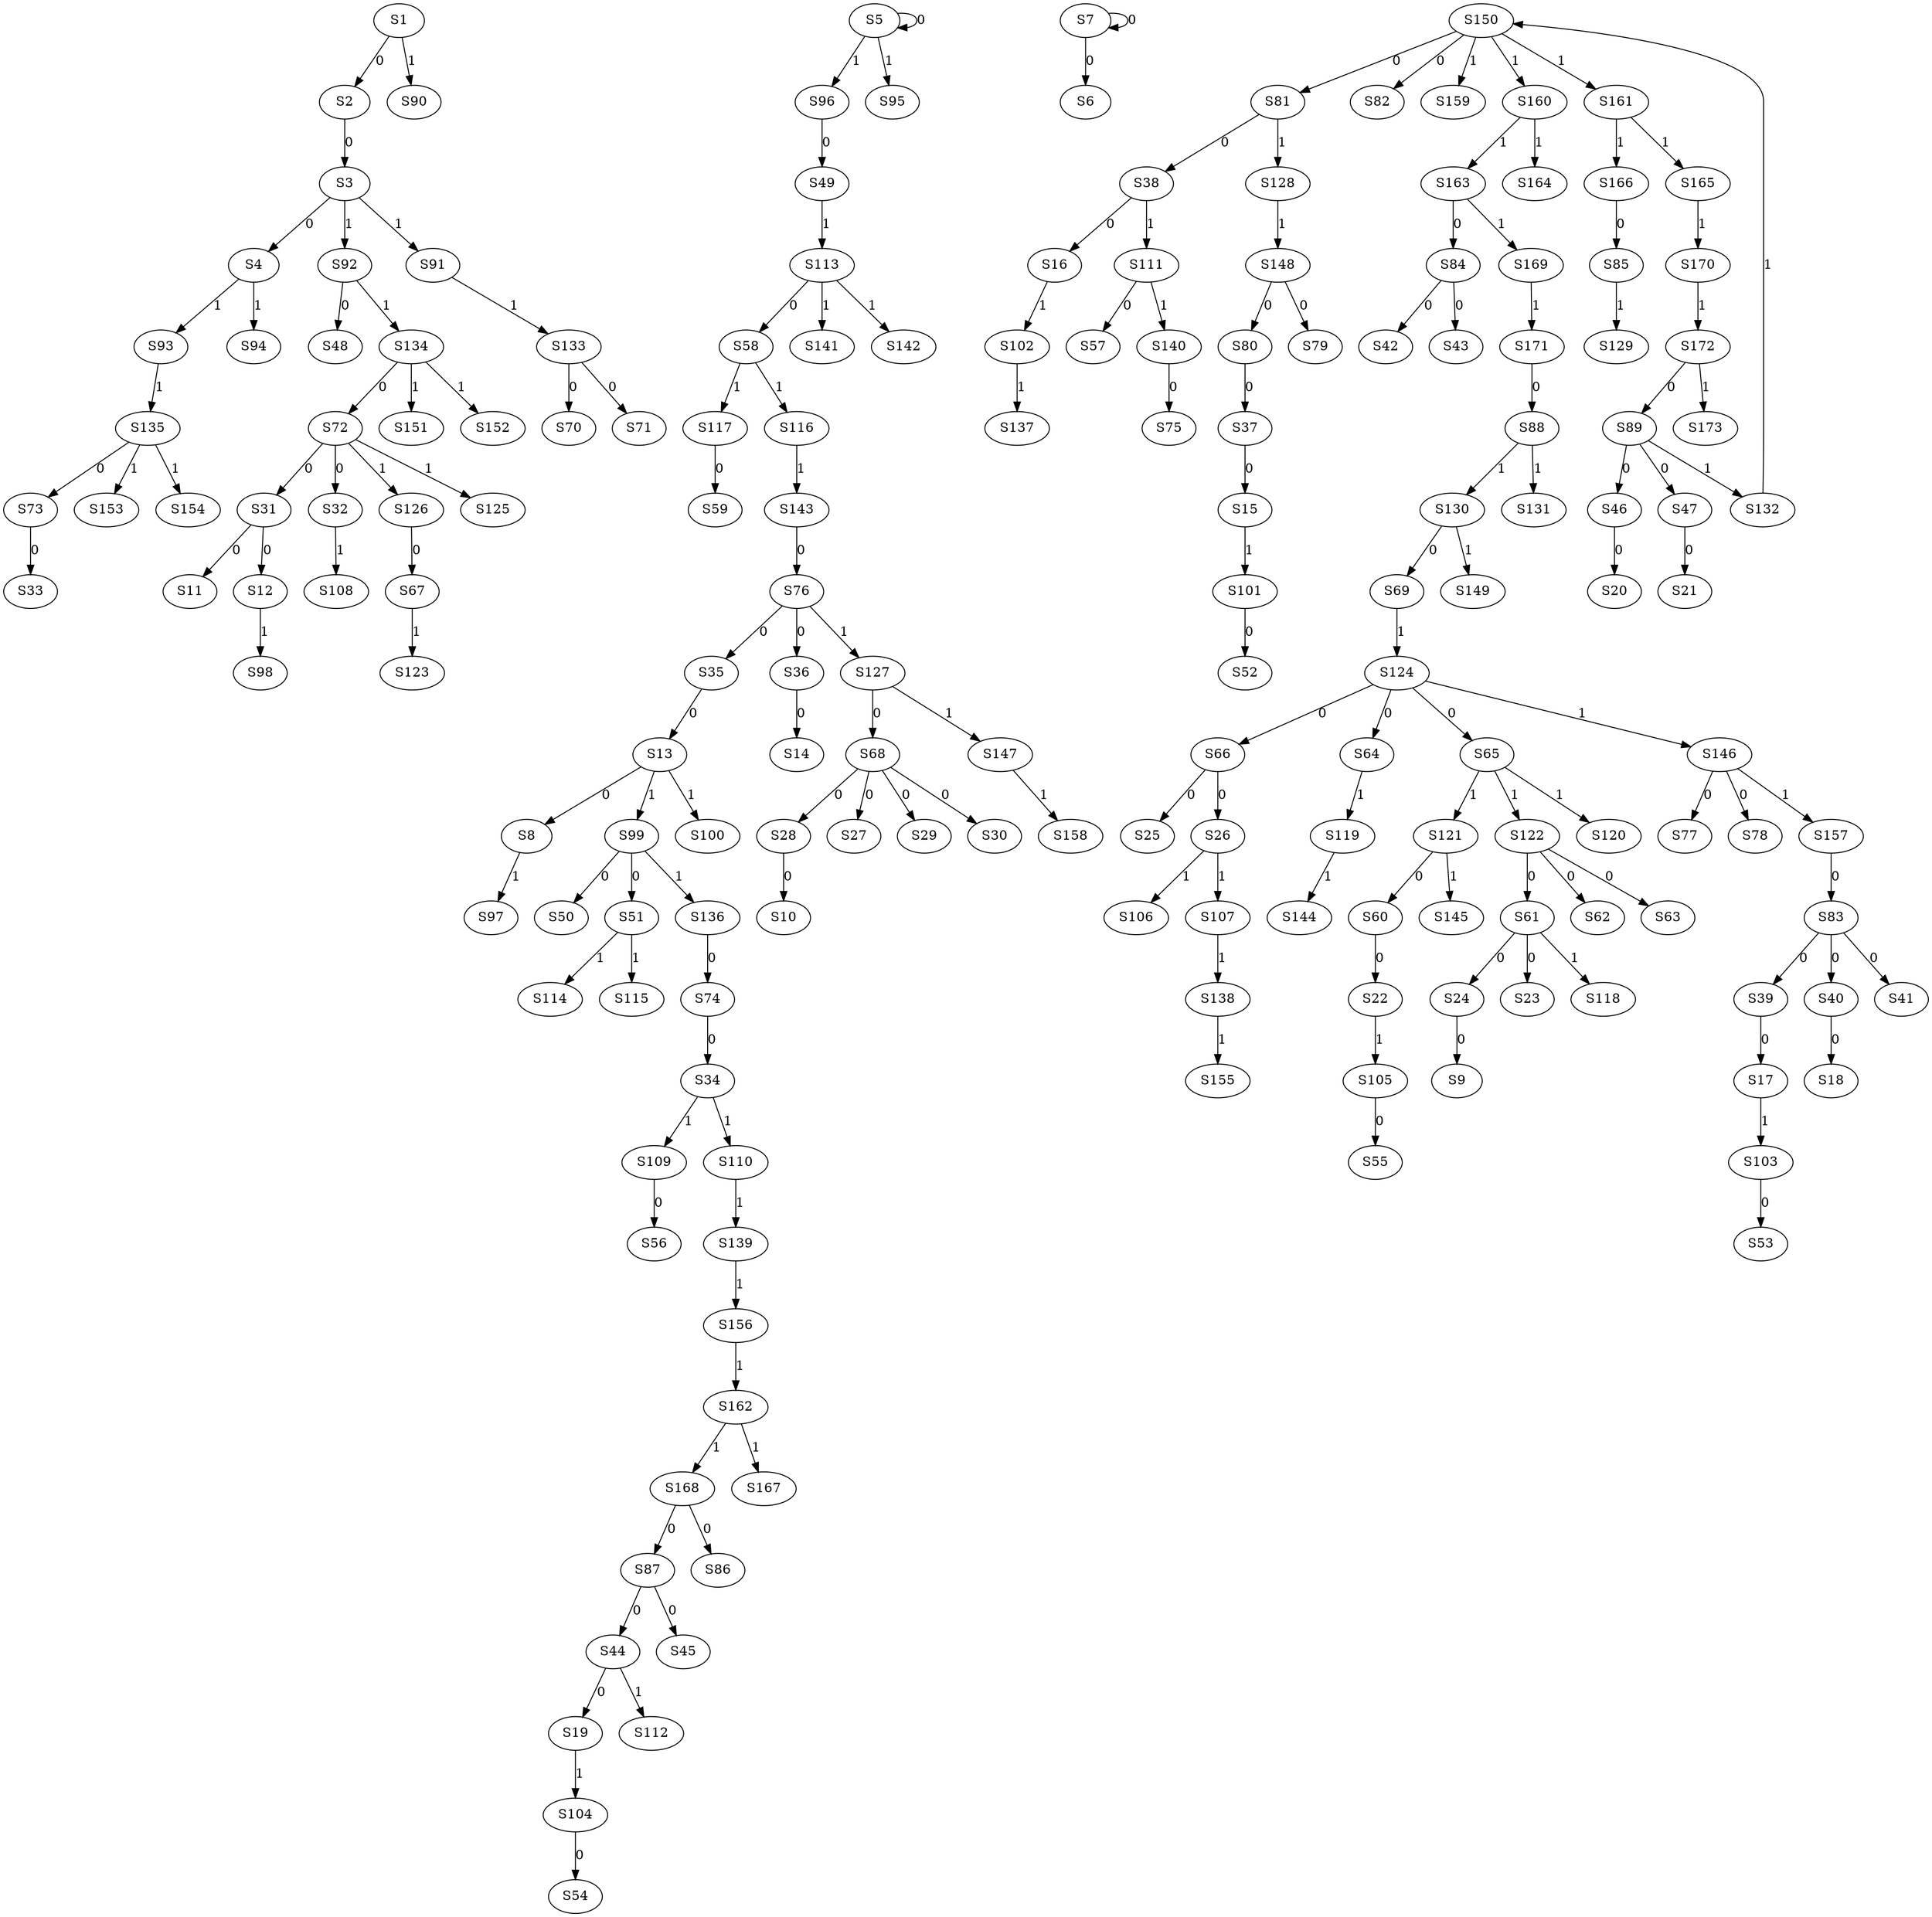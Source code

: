 strict digraph {
	S1 -> S2 [ label = 0 ];
	S2 -> S3 [ label = 0 ];
	S3 -> S4 [ label = 0 ];
	S5 -> S5 [ label = 0 ];
	S7 -> S6 [ label = 0 ];
	S7 -> S7 [ label = 0 ];
	S13 -> S8 [ label = 0 ];
	S24 -> S9 [ label = 0 ];
	S28 -> S10 [ label = 0 ];
	S31 -> S11 [ label = 0 ];
	S31 -> S12 [ label = 0 ];
	S35 -> S13 [ label = 0 ];
	S36 -> S14 [ label = 0 ];
	S37 -> S15 [ label = 0 ];
	S38 -> S16 [ label = 0 ];
	S39 -> S17 [ label = 0 ];
	S40 -> S18 [ label = 0 ];
	S44 -> S19 [ label = 0 ];
	S46 -> S20 [ label = 0 ];
	S47 -> S21 [ label = 0 ];
	S60 -> S22 [ label = 0 ];
	S61 -> S23 [ label = 0 ];
	S61 -> S24 [ label = 0 ];
	S66 -> S25 [ label = 0 ];
	S66 -> S26 [ label = 0 ];
	S68 -> S27 [ label = 0 ];
	S68 -> S28 [ label = 0 ];
	S68 -> S29 [ label = 0 ];
	S68 -> S30 [ label = 0 ];
	S72 -> S31 [ label = 0 ];
	S72 -> S32 [ label = 0 ];
	S73 -> S33 [ label = 0 ];
	S74 -> S34 [ label = 0 ];
	S76 -> S35 [ label = 0 ];
	S76 -> S36 [ label = 0 ];
	S80 -> S37 [ label = 0 ];
	S81 -> S38 [ label = 0 ];
	S83 -> S39 [ label = 0 ];
	S83 -> S40 [ label = 0 ];
	S83 -> S41 [ label = 0 ];
	S84 -> S42 [ label = 0 ];
	S84 -> S43 [ label = 0 ];
	S87 -> S44 [ label = 0 ];
	S87 -> S45 [ label = 0 ];
	S89 -> S46 [ label = 0 ];
	S89 -> S47 [ label = 0 ];
	S92 -> S48 [ label = 0 ];
	S96 -> S49 [ label = 0 ];
	S99 -> S50 [ label = 0 ];
	S99 -> S51 [ label = 0 ];
	S101 -> S52 [ label = 0 ];
	S103 -> S53 [ label = 0 ];
	S104 -> S54 [ label = 0 ];
	S105 -> S55 [ label = 0 ];
	S109 -> S56 [ label = 0 ];
	S111 -> S57 [ label = 0 ];
	S113 -> S58 [ label = 0 ];
	S117 -> S59 [ label = 0 ];
	S121 -> S60 [ label = 0 ];
	S122 -> S61 [ label = 0 ];
	S122 -> S62 [ label = 0 ];
	S122 -> S63 [ label = 0 ];
	S124 -> S64 [ label = 0 ];
	S124 -> S65 [ label = 0 ];
	S124 -> S66 [ label = 0 ];
	S126 -> S67 [ label = 0 ];
	S127 -> S68 [ label = 0 ];
	S130 -> S69 [ label = 0 ];
	S133 -> S70 [ label = 0 ];
	S133 -> S71 [ label = 0 ];
	S134 -> S72 [ label = 0 ];
	S135 -> S73 [ label = 0 ];
	S136 -> S74 [ label = 0 ];
	S140 -> S75 [ label = 0 ];
	S143 -> S76 [ label = 0 ];
	S146 -> S77 [ label = 0 ];
	S146 -> S78 [ label = 0 ];
	S148 -> S79 [ label = 0 ];
	S148 -> S80 [ label = 0 ];
	S150 -> S81 [ label = 0 ];
	S150 -> S82 [ label = 0 ];
	S157 -> S83 [ label = 0 ];
	S163 -> S84 [ label = 0 ];
	S166 -> S85 [ label = 0 ];
	S168 -> S86 [ label = 0 ];
	S168 -> S87 [ label = 0 ];
	S171 -> S88 [ label = 0 ];
	S172 -> S89 [ label = 0 ];
	S1 -> S90 [ label = 1 ];
	S3 -> S91 [ label = 1 ];
	S3 -> S92 [ label = 1 ];
	S4 -> S93 [ label = 1 ];
	S4 -> S94 [ label = 1 ];
	S5 -> S95 [ label = 1 ];
	S5 -> S96 [ label = 1 ];
	S8 -> S97 [ label = 1 ];
	S12 -> S98 [ label = 1 ];
	S13 -> S99 [ label = 1 ];
	S13 -> S100 [ label = 1 ];
	S15 -> S101 [ label = 1 ];
	S16 -> S102 [ label = 1 ];
	S17 -> S103 [ label = 1 ];
	S19 -> S104 [ label = 1 ];
	S22 -> S105 [ label = 1 ];
	S26 -> S106 [ label = 1 ];
	S26 -> S107 [ label = 1 ];
	S32 -> S108 [ label = 1 ];
	S34 -> S109 [ label = 1 ];
	S34 -> S110 [ label = 1 ];
	S38 -> S111 [ label = 1 ];
	S44 -> S112 [ label = 1 ];
	S49 -> S113 [ label = 1 ];
	S51 -> S114 [ label = 1 ];
	S51 -> S115 [ label = 1 ];
	S58 -> S116 [ label = 1 ];
	S58 -> S117 [ label = 1 ];
	S61 -> S118 [ label = 1 ];
	S64 -> S119 [ label = 1 ];
	S65 -> S120 [ label = 1 ];
	S65 -> S121 [ label = 1 ];
	S65 -> S122 [ label = 1 ];
	S67 -> S123 [ label = 1 ];
	S69 -> S124 [ label = 1 ];
	S72 -> S125 [ label = 1 ];
	S72 -> S126 [ label = 1 ];
	S76 -> S127 [ label = 1 ];
	S81 -> S128 [ label = 1 ];
	S85 -> S129 [ label = 1 ];
	S88 -> S130 [ label = 1 ];
	S88 -> S131 [ label = 1 ];
	S89 -> S132 [ label = 1 ];
	S91 -> S133 [ label = 1 ];
	S92 -> S134 [ label = 1 ];
	S93 -> S135 [ label = 1 ];
	S99 -> S136 [ label = 1 ];
	S102 -> S137 [ label = 1 ];
	S107 -> S138 [ label = 1 ];
	S110 -> S139 [ label = 1 ];
	S111 -> S140 [ label = 1 ];
	S113 -> S141 [ label = 1 ];
	S113 -> S142 [ label = 1 ];
	S116 -> S143 [ label = 1 ];
	S119 -> S144 [ label = 1 ];
	S121 -> S145 [ label = 1 ];
	S124 -> S146 [ label = 1 ];
	S127 -> S147 [ label = 1 ];
	S128 -> S148 [ label = 1 ];
	S130 -> S149 [ label = 1 ];
	S132 -> S150 [ label = 1 ];
	S134 -> S151 [ label = 1 ];
	S134 -> S152 [ label = 1 ];
	S135 -> S153 [ label = 1 ];
	S135 -> S154 [ label = 1 ];
	S138 -> S155 [ label = 1 ];
	S139 -> S156 [ label = 1 ];
	S146 -> S157 [ label = 1 ];
	S147 -> S158 [ label = 1 ];
	S150 -> S159 [ label = 1 ];
	S150 -> S160 [ label = 1 ];
	S150 -> S161 [ label = 1 ];
	S156 -> S162 [ label = 1 ];
	S160 -> S163 [ label = 1 ];
	S160 -> S164 [ label = 1 ];
	S161 -> S165 [ label = 1 ];
	S161 -> S166 [ label = 1 ];
	S162 -> S167 [ label = 1 ];
	S162 -> S168 [ label = 1 ];
	S163 -> S169 [ label = 1 ];
	S165 -> S170 [ label = 1 ];
	S169 -> S171 [ label = 1 ];
	S170 -> S172 [ label = 1 ];
	S172 -> S173 [ label = 1 ];
}